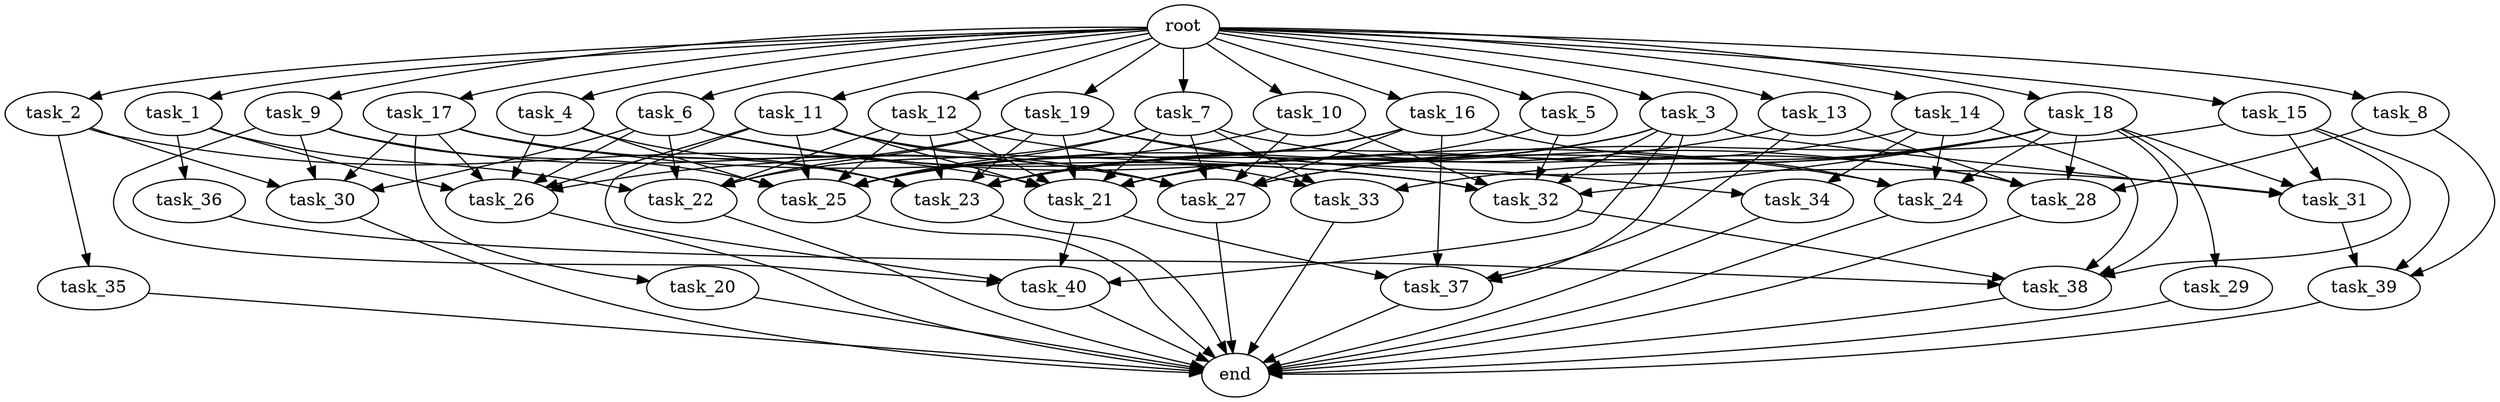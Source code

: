 digraph G {
  root [size="0.000000e+00"];
  task_1 [size="8.419530e+09"];
  task_2 [size="8.427569e+10"];
  task_3 [size="6.900746e+10"];
  task_4 [size="1.269250e+10"];
  task_5 [size="3.890651e+10"];
  task_6 [size="9.148473e+10"];
  task_7 [size="4.426213e+10"];
  task_8 [size="4.364739e+10"];
  task_9 [size="6.897572e+10"];
  task_10 [size="6.223735e+10"];
  task_11 [size="2.018193e+10"];
  task_12 [size="9.594024e+10"];
  task_13 [size="1.244047e+10"];
  task_14 [size="3.879799e+08"];
  task_15 [size="8.323550e+10"];
  task_16 [size="7.886236e+10"];
  task_17 [size="9.846829e+10"];
  task_18 [size="2.135227e+10"];
  task_19 [size="1.548100e+10"];
  task_20 [size="7.734795e+10"];
  task_21 [size="4.325527e+10"];
  task_22 [size="6.254543e+10"];
  task_23 [size="7.791047e+10"];
  task_24 [size="9.136196e+10"];
  task_25 [size="4.928139e+10"];
  task_26 [size="4.674927e+10"];
  task_27 [size="2.184221e+10"];
  task_28 [size="9.392395e+10"];
  task_29 [size="4.142261e+10"];
  task_30 [size="7.260040e+10"];
  task_31 [size="6.998734e+10"];
  task_32 [size="3.386654e+09"];
  task_33 [size="3.984859e+10"];
  task_34 [size="9.285869e+10"];
  task_35 [size="7.301402e+10"];
  task_36 [size="2.837432e+09"];
  task_37 [size="8.026747e+10"];
  task_38 [size="3.548665e+08"];
  task_39 [size="5.585558e+10"];
  task_40 [size="5.245471e+09"];
  end [size="0.000000e+00"];

  root -> task_1 [size="1.000000e-12"];
  root -> task_2 [size="1.000000e-12"];
  root -> task_3 [size="1.000000e-12"];
  root -> task_4 [size="1.000000e-12"];
  root -> task_5 [size="1.000000e-12"];
  root -> task_6 [size="1.000000e-12"];
  root -> task_7 [size="1.000000e-12"];
  root -> task_8 [size="1.000000e-12"];
  root -> task_9 [size="1.000000e-12"];
  root -> task_10 [size="1.000000e-12"];
  root -> task_11 [size="1.000000e-12"];
  root -> task_12 [size="1.000000e-12"];
  root -> task_13 [size="1.000000e-12"];
  root -> task_14 [size="1.000000e-12"];
  root -> task_15 [size="1.000000e-12"];
  root -> task_16 [size="1.000000e-12"];
  root -> task_17 [size="1.000000e-12"];
  root -> task_18 [size="1.000000e-12"];
  root -> task_19 [size="1.000000e-12"];
  task_1 -> task_22 [size="1.250909e+08"];
  task_1 -> task_26 [size="7.791545e+07"];
  task_1 -> task_36 [size="2.837432e+07"];
  task_2 -> task_21 [size="5.406909e+07"];
  task_2 -> task_30 [size="1.815010e+08"];
  task_2 -> task_35 [size="7.301402e+08"];
  task_3 -> task_21 [size="5.406909e+07"];
  task_3 -> task_23 [size="1.113007e+08"];
  task_3 -> task_31 [size="1.749684e+08"];
  task_3 -> task_32 [size="5.644423e+06"];
  task_3 -> task_37 [size="2.006687e+08"];
  task_3 -> task_40 [size="1.311368e+07"];
  task_4 -> task_23 [size="1.113007e+08"];
  task_4 -> task_25 [size="6.160173e+07"];
  task_4 -> task_26 [size="7.791545e+07"];
  task_5 -> task_21 [size="5.406909e+07"];
  task_5 -> task_32 [size="5.644423e+06"];
  task_6 -> task_22 [size="1.250909e+08"];
  task_6 -> task_24 [size="2.284049e+08"];
  task_6 -> task_26 [size="7.791545e+07"];
  task_6 -> task_30 [size="1.815010e+08"];
  task_6 -> task_32 [size="5.644423e+06"];
  task_7 -> task_21 [size="5.406909e+07"];
  task_7 -> task_22 [size="1.250909e+08"];
  task_7 -> task_25 [size="6.160173e+07"];
  task_7 -> task_27 [size="2.730276e+07"];
  task_7 -> task_28 [size="1.878479e+08"];
  task_7 -> task_33 [size="1.328286e+08"];
  task_8 -> task_28 [size="1.878479e+08"];
  task_8 -> task_39 [size="1.861853e+08"];
  task_9 -> task_25 [size="6.160173e+07"];
  task_9 -> task_27 [size="2.730276e+07"];
  task_9 -> task_30 [size="1.815010e+08"];
  task_9 -> task_40 [size="1.311368e+07"];
  task_10 -> task_25 [size="6.160173e+07"];
  task_10 -> task_27 [size="2.730276e+07"];
  task_10 -> task_32 [size="5.644423e+06"];
  task_11 -> task_21 [size="5.406909e+07"];
  task_11 -> task_25 [size="6.160173e+07"];
  task_11 -> task_26 [size="7.791545e+07"];
  task_11 -> task_27 [size="2.730276e+07"];
  task_11 -> task_33 [size="1.328286e+08"];
  task_11 -> task_40 [size="1.311368e+07"];
  task_12 -> task_21 [size="5.406909e+07"];
  task_12 -> task_22 [size="1.250909e+08"];
  task_12 -> task_23 [size="1.113007e+08"];
  task_12 -> task_25 [size="6.160173e+07"];
  task_12 -> task_28 [size="1.878479e+08"];
  task_13 -> task_25 [size="6.160173e+07"];
  task_13 -> task_28 [size="1.878479e+08"];
  task_13 -> task_37 [size="2.006687e+08"];
  task_14 -> task_21 [size="5.406909e+07"];
  task_14 -> task_24 [size="2.284049e+08"];
  task_14 -> task_34 [size="4.642935e+08"];
  task_14 -> task_38 [size="7.097329e+05"];
  task_15 -> task_27 [size="2.730276e+07"];
  task_15 -> task_31 [size="1.749684e+08"];
  task_15 -> task_38 [size="7.097329e+05"];
  task_15 -> task_39 [size="1.861853e+08"];
  task_16 -> task_23 [size="1.113007e+08"];
  task_16 -> task_24 [size="2.284049e+08"];
  task_16 -> task_25 [size="6.160173e+07"];
  task_16 -> task_27 [size="2.730276e+07"];
  task_16 -> task_37 [size="2.006687e+08"];
  task_17 -> task_20 [size="7.734795e+08"];
  task_17 -> task_23 [size="1.113007e+08"];
  task_17 -> task_26 [size="7.791545e+07"];
  task_17 -> task_27 [size="2.730276e+07"];
  task_17 -> task_30 [size="1.815010e+08"];
  task_17 -> task_32 [size="5.644423e+06"];
  task_18 -> task_23 [size="1.113007e+08"];
  task_18 -> task_24 [size="2.284049e+08"];
  task_18 -> task_27 [size="2.730276e+07"];
  task_18 -> task_28 [size="1.878479e+08"];
  task_18 -> task_29 [size="4.142261e+08"];
  task_18 -> task_31 [size="1.749684e+08"];
  task_18 -> task_32 [size="5.644423e+06"];
  task_18 -> task_33 [size="1.328286e+08"];
  task_18 -> task_38 [size="7.097329e+05"];
  task_19 -> task_21 [size="5.406909e+07"];
  task_19 -> task_22 [size="1.250909e+08"];
  task_19 -> task_23 [size="1.113007e+08"];
  task_19 -> task_26 [size="7.791545e+07"];
  task_19 -> task_31 [size="1.749684e+08"];
  task_19 -> task_34 [size="4.642935e+08"];
  task_20 -> end [size="1.000000e-12"];
  task_21 -> task_37 [size="2.006687e+08"];
  task_21 -> task_40 [size="1.311368e+07"];
  task_22 -> end [size="1.000000e-12"];
  task_23 -> end [size="1.000000e-12"];
  task_24 -> end [size="1.000000e-12"];
  task_25 -> end [size="1.000000e-12"];
  task_26 -> end [size="1.000000e-12"];
  task_27 -> end [size="1.000000e-12"];
  task_28 -> end [size="1.000000e-12"];
  task_29 -> end [size="1.000000e-12"];
  task_30 -> end [size="1.000000e-12"];
  task_31 -> task_39 [size="1.861853e+08"];
  task_32 -> task_38 [size="7.097329e+05"];
  task_33 -> end [size="1.000000e-12"];
  task_34 -> end [size="1.000000e-12"];
  task_35 -> end [size="1.000000e-12"];
  task_36 -> task_38 [size="7.097329e+05"];
  task_37 -> end [size="1.000000e-12"];
  task_38 -> end [size="1.000000e-12"];
  task_39 -> end [size="1.000000e-12"];
  task_40 -> end [size="1.000000e-12"];
}
